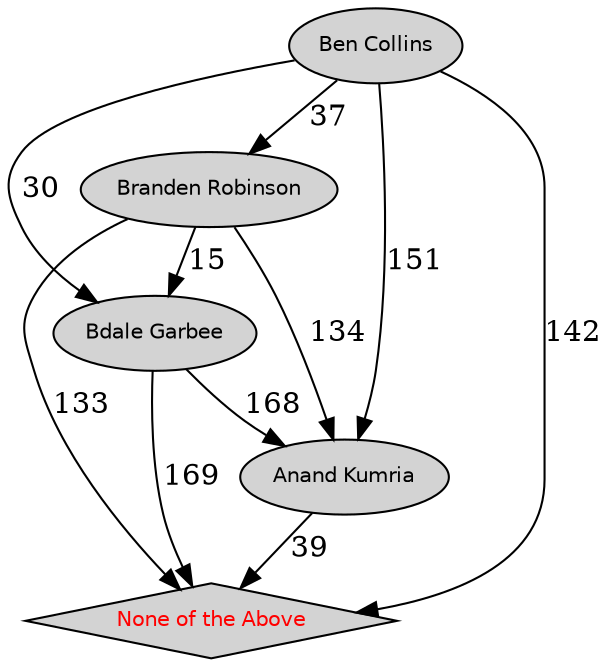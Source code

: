 digraph Results {
  ranksep=0.25;
 "Branden Robinson" [ style="filled" , fontname="Helvetica", fontsize=10  ];
 "Branden Robinson" -> "Anand Kumria" [ label="134" ];
 "Branden Robinson" -> "Bdale Garbee" [ label="15" ];
 "Branden Robinson" -> "None of the Above" [ label="133" ];
 "Anand Kumria"  [ style="filled" , fontname="Helvetica", fontsize=10  ];
 "Anand Kumria" -> "None of the Above" [ label="39" ];
 "Ben Collins"  [ style="filled" , fontname="Helvetica", fontsize=10  ];
 "Ben Collins" -> "Branden Robinson" [ label="37" ];
 "Ben Collins" -> "Anand Kumria" [ label="151" ];
 "Ben Collins" -> "Bdale Garbee" [ label="30" ];
 "Ben Collins" -> "None of the Above" [ label="142" ];
 "Bdale Garbee" [ style="filled" , fontname="Helvetica", fontsize=10  ];
 "Bdale Garbee" -> "Anand Kumria" [ label="168" ];
 "Bdale Garbee" -> "None of the Above" [ label="169" ];
 "None of the Above" [ style="filled" , shape=diamond, fontcolor="Red", fontname="Helvetica", fontsize=10  ];
}

